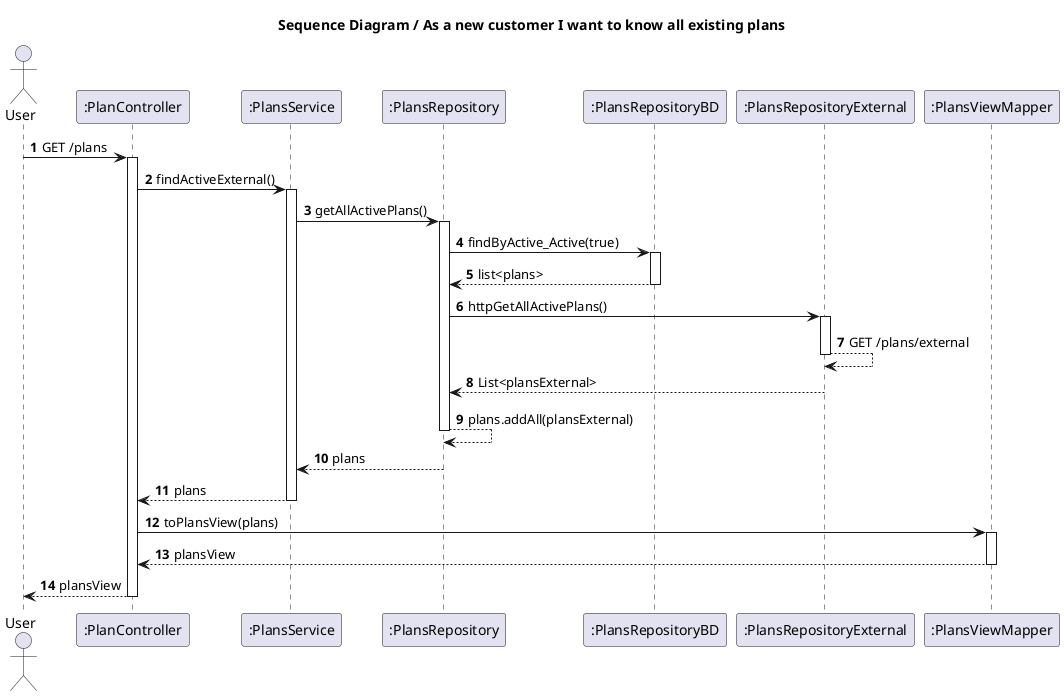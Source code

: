 @startuml
'https://plantuml.com/sequence-diagram
autoactivate on
autonumber
title  Sequence Diagram / As a new customer I want to know all existing plans

autonumber

actor "User" as Ac
participant ":PlanController" as Ctrl
participant ":PlansService" as Serv
participant ":PlansRepository" as Repo
participant ":PlansRepositoryBD" as RepoBD
participant ":PlansRepositoryExternal" as RepoExternal
participant ":PlansViewMapper" as View

Ac -> Ctrl : GET /plans
Ctrl -> Serv :findActiveExternal()

Serv -> Repo :getAllActivePlans()
Repo -> RepoBD : findByActive_Active(true)
RepoBD --> Repo : list<plans>
Repo -> RepoExternal : httpGetAllActivePlans()
RepoExternal --> RepoExternal : GET /plans/external
RepoExternal --> Repo : List<plansExternal>
Repo --> Repo : plans.addAll(plansExternal)
Repo --> Serv: plans

Serv -->Ctrl: plans
Ctrl ->View: toPlansView(plans)
View -->Ctrl: plansView
Ac <-- Ctrl : plansView

@enduml
